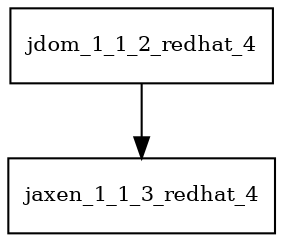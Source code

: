 digraph jdom_1_1_2_redhat_4_dependencies {
  node [shape = box, fontsize=10.0];
  jdom_1_1_2_redhat_4 -> jaxen_1_1_3_redhat_4;
}
